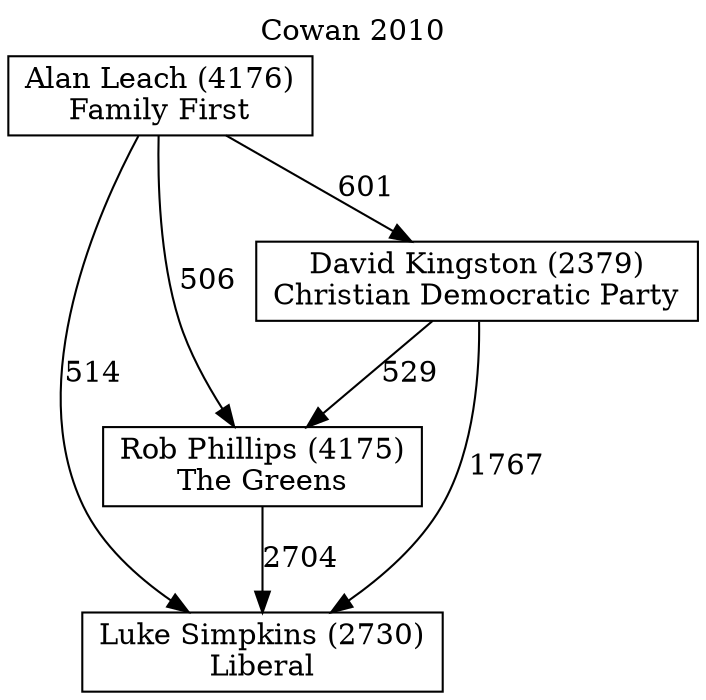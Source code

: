 // House preference flow
digraph "Luke Simpkins (2730)_Cowan_2010" {
	graph [label="Cowan 2010" labelloc=t mclimit=10]
	node [shape=box]
	"Luke Simpkins (2730)" [label="Luke Simpkins (2730)
Liberal"]
	"Rob Phillips (4175)" [label="Rob Phillips (4175)
The Greens"]
	"David Kingston (2379)" [label="David Kingston (2379)
Christian Democratic Party"]
	"Alan Leach (4176)" [label="Alan Leach (4176)
Family First"]
	"Rob Phillips (4175)" -> "Luke Simpkins (2730)" [label=2704]
	"David Kingston (2379)" -> "Rob Phillips (4175)" [label=529]
	"Alan Leach (4176)" -> "David Kingston (2379)" [label=601]
	"David Kingston (2379)" -> "Luke Simpkins (2730)" [label=1767]
	"Alan Leach (4176)" -> "Luke Simpkins (2730)" [label=514]
	"Alan Leach (4176)" -> "Rob Phillips (4175)" [label=506]
}
